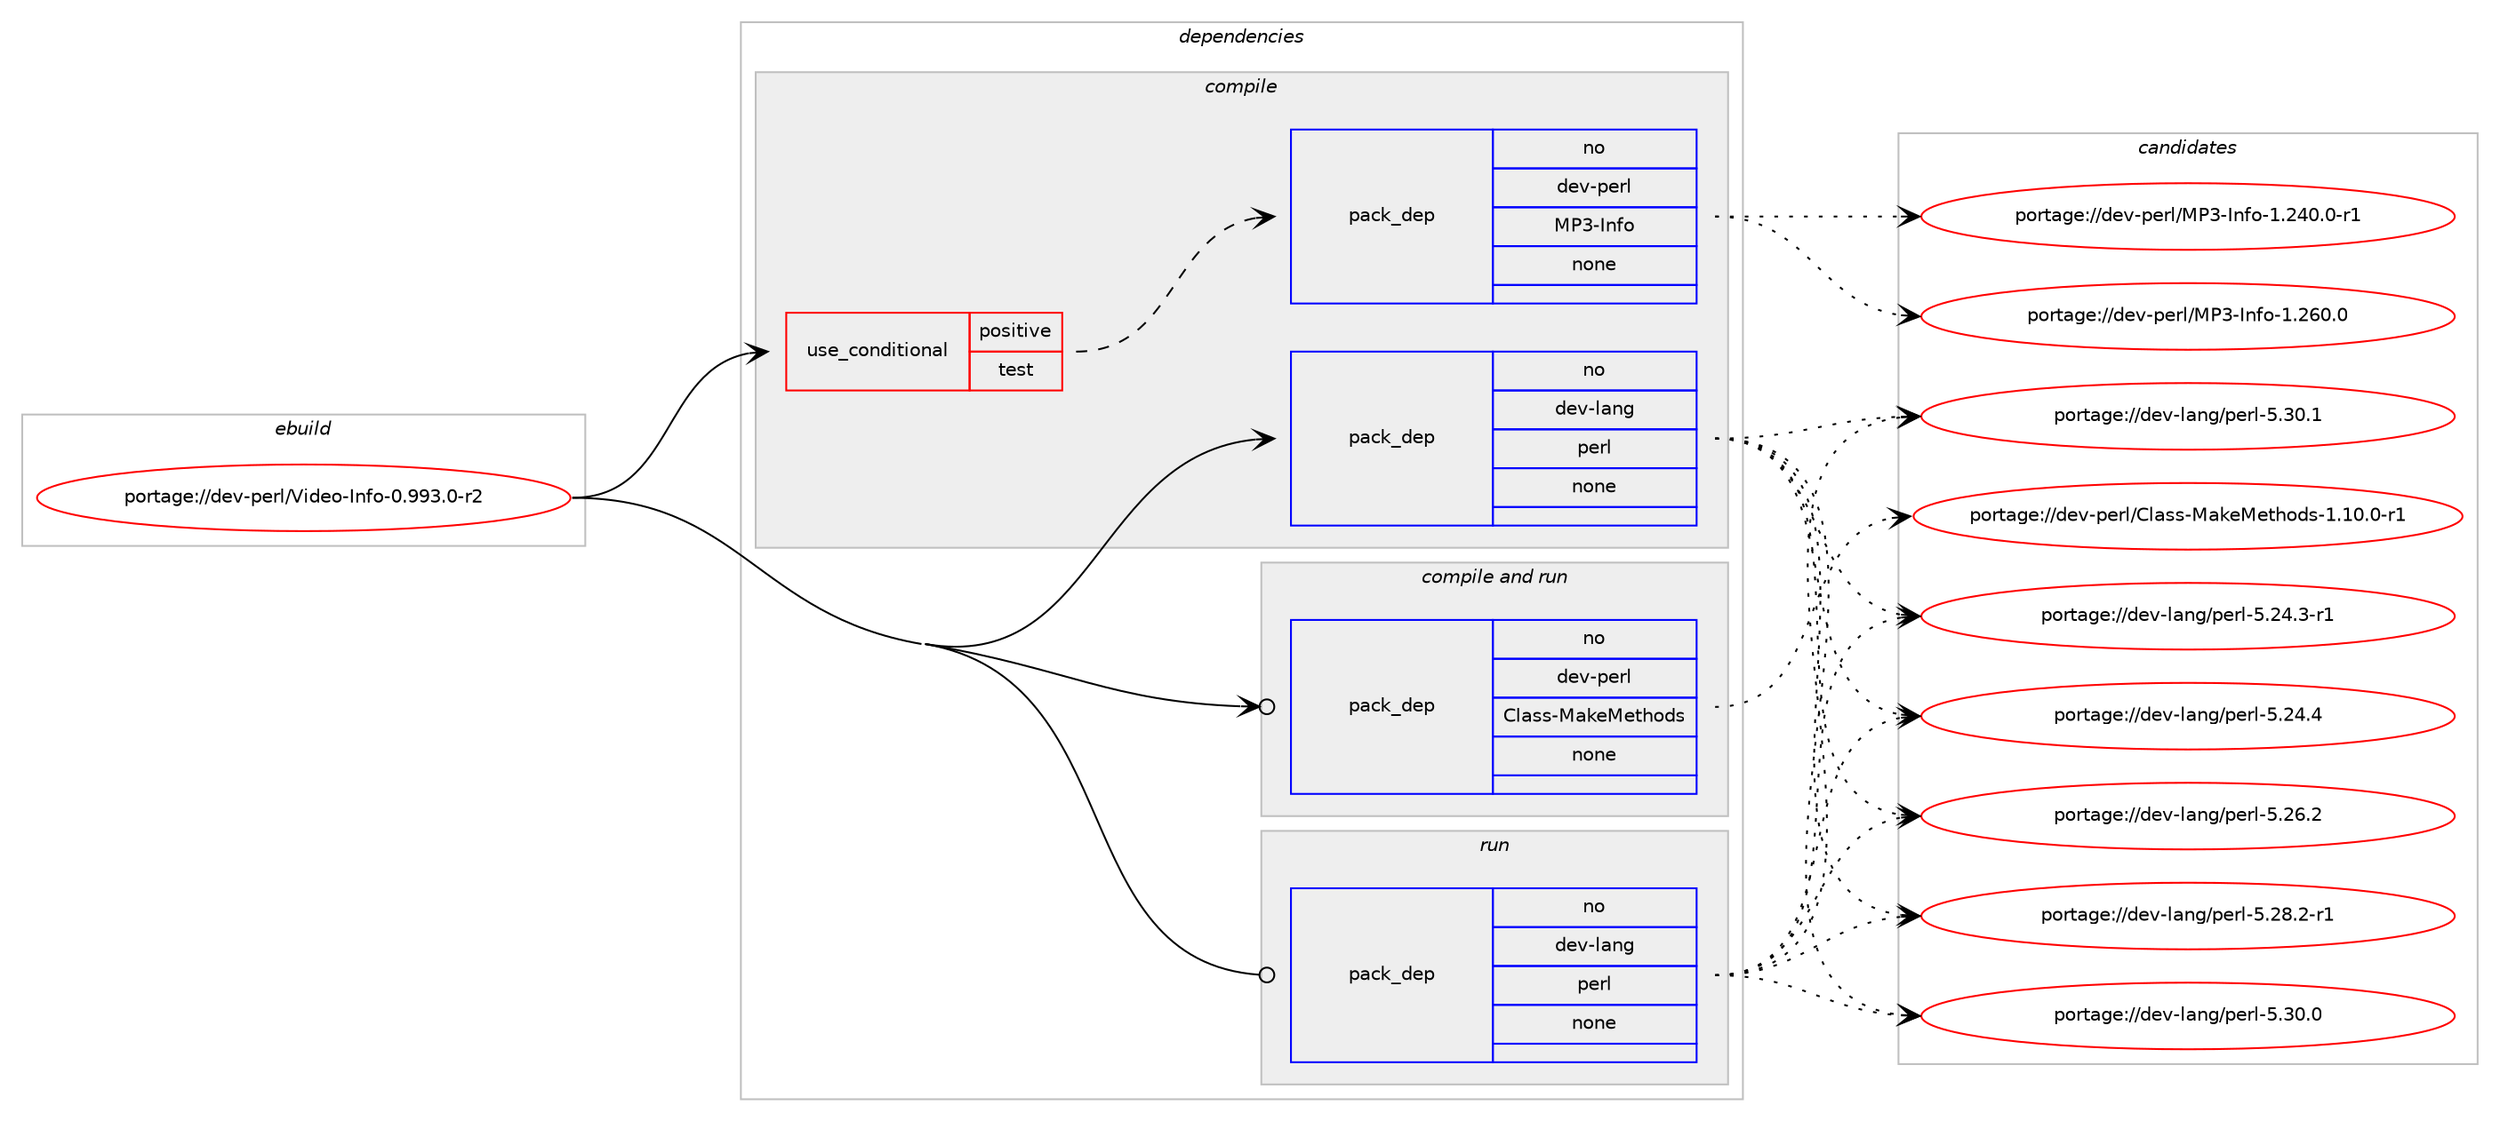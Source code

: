 digraph prolog {

# *************
# Graph options
# *************

newrank=true;
concentrate=true;
compound=true;
graph [rankdir=LR,fontname=Helvetica,fontsize=10,ranksep=1.5];#, ranksep=2.5, nodesep=0.2];
edge  [arrowhead=vee];
node  [fontname=Helvetica,fontsize=10];

# **********
# The ebuild
# **********

subgraph cluster_leftcol {
color=gray;
rank=same;
label=<<i>ebuild</i>>;
id [label="portage://dev-perl/Video-Info-0.993.0-r2", color=red, width=4, href="../dev-perl/Video-Info-0.993.0-r2.svg"];
}

# ****************
# The dependencies
# ****************

subgraph cluster_midcol {
color=gray;
label=<<i>dependencies</i>>;
subgraph cluster_compile {
fillcolor="#eeeeee";
style=filled;
label=<<i>compile</i>>;
subgraph cond23831 {
dependency122584 [label=<<TABLE BORDER="0" CELLBORDER="1" CELLSPACING="0" CELLPADDING="4"><TR><TD ROWSPAN="3" CELLPADDING="10">use_conditional</TD></TR><TR><TD>positive</TD></TR><TR><TD>test</TD></TR></TABLE>>, shape=none, color=red];
subgraph pack95557 {
dependency122585 [label=<<TABLE BORDER="0" CELLBORDER="1" CELLSPACING="0" CELLPADDING="4" WIDTH="220"><TR><TD ROWSPAN="6" CELLPADDING="30">pack_dep</TD></TR><TR><TD WIDTH="110">no</TD></TR><TR><TD>dev-perl</TD></TR><TR><TD>MP3-Info</TD></TR><TR><TD>none</TD></TR><TR><TD></TD></TR></TABLE>>, shape=none, color=blue];
}
dependency122584:e -> dependency122585:w [weight=20,style="dashed",arrowhead="vee"];
}
id:e -> dependency122584:w [weight=20,style="solid",arrowhead="vee"];
subgraph pack95558 {
dependency122586 [label=<<TABLE BORDER="0" CELLBORDER="1" CELLSPACING="0" CELLPADDING="4" WIDTH="220"><TR><TD ROWSPAN="6" CELLPADDING="30">pack_dep</TD></TR><TR><TD WIDTH="110">no</TD></TR><TR><TD>dev-lang</TD></TR><TR><TD>perl</TD></TR><TR><TD>none</TD></TR><TR><TD></TD></TR></TABLE>>, shape=none, color=blue];
}
id:e -> dependency122586:w [weight=20,style="solid",arrowhead="vee"];
}
subgraph cluster_compileandrun {
fillcolor="#eeeeee";
style=filled;
label=<<i>compile and run</i>>;
subgraph pack95559 {
dependency122587 [label=<<TABLE BORDER="0" CELLBORDER="1" CELLSPACING="0" CELLPADDING="4" WIDTH="220"><TR><TD ROWSPAN="6" CELLPADDING="30">pack_dep</TD></TR><TR><TD WIDTH="110">no</TD></TR><TR><TD>dev-perl</TD></TR><TR><TD>Class-MakeMethods</TD></TR><TR><TD>none</TD></TR><TR><TD></TD></TR></TABLE>>, shape=none, color=blue];
}
id:e -> dependency122587:w [weight=20,style="solid",arrowhead="odotvee"];
}
subgraph cluster_run {
fillcolor="#eeeeee";
style=filled;
label=<<i>run</i>>;
subgraph pack95560 {
dependency122588 [label=<<TABLE BORDER="0" CELLBORDER="1" CELLSPACING="0" CELLPADDING="4" WIDTH="220"><TR><TD ROWSPAN="6" CELLPADDING="30">pack_dep</TD></TR><TR><TD WIDTH="110">no</TD></TR><TR><TD>dev-lang</TD></TR><TR><TD>perl</TD></TR><TR><TD>none</TD></TR><TR><TD></TD></TR></TABLE>>, shape=none, color=blue];
}
id:e -> dependency122588:w [weight=20,style="solid",arrowhead="odot"];
}
}

# **************
# The candidates
# **************

subgraph cluster_choices {
rank=same;
color=gray;
label=<<i>candidates</i>>;

subgraph choice95557 {
color=black;
nodesep=1;
choiceportage1001011184511210111410847778051457311010211145494650524846484511449 [label="portage://dev-perl/MP3-Info-1.240.0-r1", color=red, width=4,href="../dev-perl/MP3-Info-1.240.0-r1.svg"];
choiceportage100101118451121011141084777805145731101021114549465054484648 [label="portage://dev-perl/MP3-Info-1.260.0", color=red, width=4,href="../dev-perl/MP3-Info-1.260.0.svg"];
dependency122585:e -> choiceportage1001011184511210111410847778051457311010211145494650524846484511449:w [style=dotted,weight="100"];
dependency122585:e -> choiceportage100101118451121011141084777805145731101021114549465054484648:w [style=dotted,weight="100"];
}
subgraph choice95558 {
color=black;
nodesep=1;
choiceportage100101118451089711010347112101114108455346505246514511449 [label="portage://dev-lang/perl-5.24.3-r1", color=red, width=4,href="../dev-lang/perl-5.24.3-r1.svg"];
choiceportage10010111845108971101034711210111410845534650524652 [label="portage://dev-lang/perl-5.24.4", color=red, width=4,href="../dev-lang/perl-5.24.4.svg"];
choiceportage10010111845108971101034711210111410845534650544650 [label="portage://dev-lang/perl-5.26.2", color=red, width=4,href="../dev-lang/perl-5.26.2.svg"];
choiceportage100101118451089711010347112101114108455346505646504511449 [label="portage://dev-lang/perl-5.28.2-r1", color=red, width=4,href="../dev-lang/perl-5.28.2-r1.svg"];
choiceportage10010111845108971101034711210111410845534651484648 [label="portage://dev-lang/perl-5.30.0", color=red, width=4,href="../dev-lang/perl-5.30.0.svg"];
choiceportage10010111845108971101034711210111410845534651484649 [label="portage://dev-lang/perl-5.30.1", color=red, width=4,href="../dev-lang/perl-5.30.1.svg"];
dependency122586:e -> choiceportage100101118451089711010347112101114108455346505246514511449:w [style=dotted,weight="100"];
dependency122586:e -> choiceportage10010111845108971101034711210111410845534650524652:w [style=dotted,weight="100"];
dependency122586:e -> choiceportage10010111845108971101034711210111410845534650544650:w [style=dotted,weight="100"];
dependency122586:e -> choiceportage100101118451089711010347112101114108455346505646504511449:w [style=dotted,weight="100"];
dependency122586:e -> choiceportage10010111845108971101034711210111410845534651484648:w [style=dotted,weight="100"];
dependency122586:e -> choiceportage10010111845108971101034711210111410845534651484649:w [style=dotted,weight="100"];
}
subgraph choice95559 {
color=black;
nodesep=1;
choiceportage1001011184511210111410847671089711511545779710710177101116104111100115454946494846484511449 [label="portage://dev-perl/Class-MakeMethods-1.10.0-r1", color=red, width=4,href="../dev-perl/Class-MakeMethods-1.10.0-r1.svg"];
dependency122587:e -> choiceportage1001011184511210111410847671089711511545779710710177101116104111100115454946494846484511449:w [style=dotted,weight="100"];
}
subgraph choice95560 {
color=black;
nodesep=1;
choiceportage100101118451089711010347112101114108455346505246514511449 [label="portage://dev-lang/perl-5.24.3-r1", color=red, width=4,href="../dev-lang/perl-5.24.3-r1.svg"];
choiceportage10010111845108971101034711210111410845534650524652 [label="portage://dev-lang/perl-5.24.4", color=red, width=4,href="../dev-lang/perl-5.24.4.svg"];
choiceportage10010111845108971101034711210111410845534650544650 [label="portage://dev-lang/perl-5.26.2", color=red, width=4,href="../dev-lang/perl-5.26.2.svg"];
choiceportage100101118451089711010347112101114108455346505646504511449 [label="portage://dev-lang/perl-5.28.2-r1", color=red, width=4,href="../dev-lang/perl-5.28.2-r1.svg"];
choiceportage10010111845108971101034711210111410845534651484648 [label="portage://dev-lang/perl-5.30.0", color=red, width=4,href="../dev-lang/perl-5.30.0.svg"];
choiceportage10010111845108971101034711210111410845534651484649 [label="portage://dev-lang/perl-5.30.1", color=red, width=4,href="../dev-lang/perl-5.30.1.svg"];
dependency122588:e -> choiceportage100101118451089711010347112101114108455346505246514511449:w [style=dotted,weight="100"];
dependency122588:e -> choiceportage10010111845108971101034711210111410845534650524652:w [style=dotted,weight="100"];
dependency122588:e -> choiceportage10010111845108971101034711210111410845534650544650:w [style=dotted,weight="100"];
dependency122588:e -> choiceportage100101118451089711010347112101114108455346505646504511449:w [style=dotted,weight="100"];
dependency122588:e -> choiceportage10010111845108971101034711210111410845534651484648:w [style=dotted,weight="100"];
dependency122588:e -> choiceportage10010111845108971101034711210111410845534651484649:w [style=dotted,weight="100"];
}
}

}
